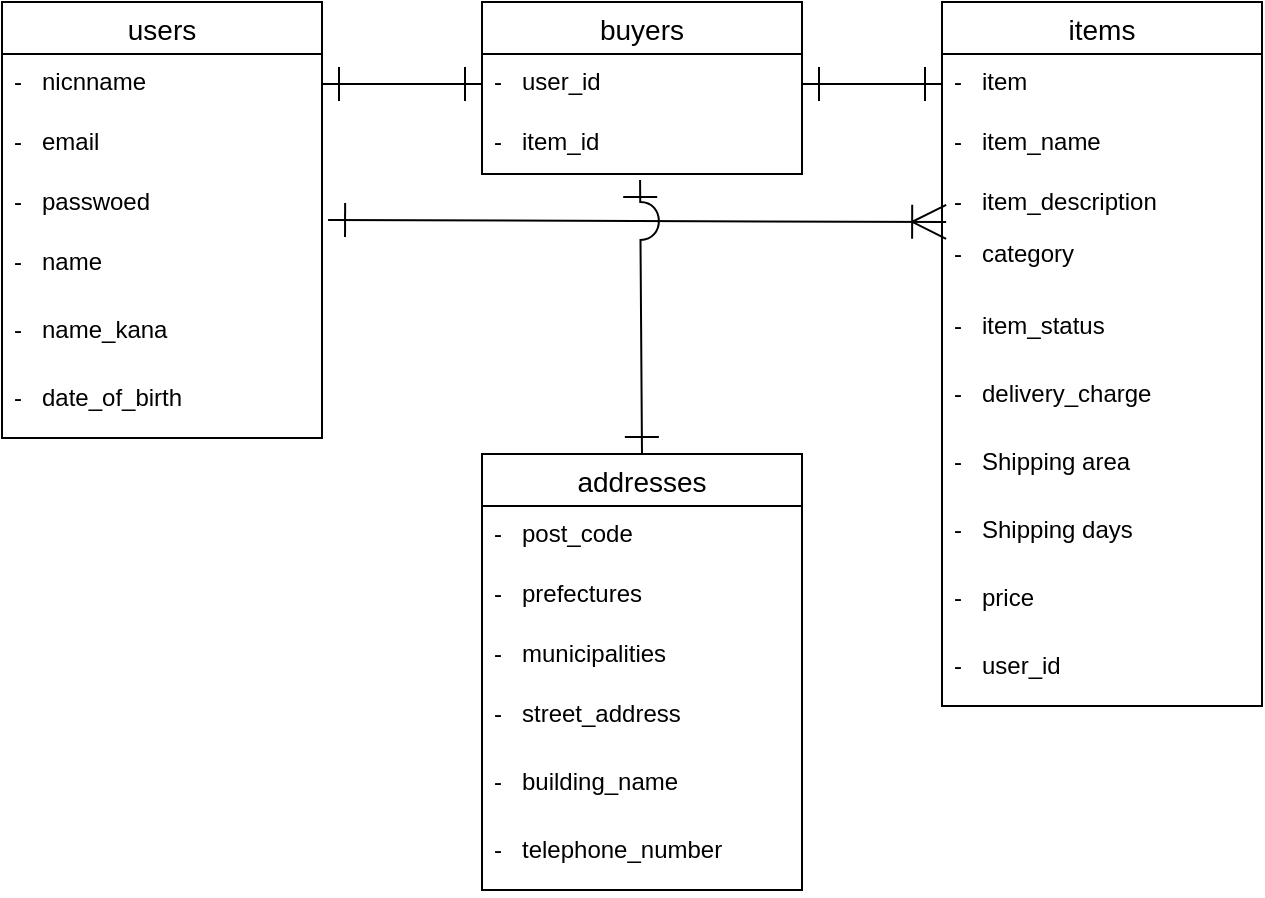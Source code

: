<mxfile>
    <diagram id="3fba-Yrm8Q-AXHOrYJlr" name="ページ1">
        <mxGraphModel dx="846" dy="760" grid="1" gridSize="10" guides="1" tooltips="1" connect="1" arrows="1" fold="1" page="1" pageScale="1" pageWidth="827" pageHeight="1169" math="0" shadow="0">
            <root>
                <mxCell id="0"/>
                <mxCell id="1" parent="0"/>
                <mxCell id="2" value="users" style="swimlane;fontStyle=0;childLayout=stackLayout;horizontal=1;startSize=26;horizontalStack=0;resizeParent=1;resizeParentMax=0;resizeLast=0;collapsible=1;marginBottom=0;align=center;fontSize=14;" parent="1" vertex="1">
                    <mxGeometry x="60" y="250" width="160" height="218" as="geometry">
                        <mxRectangle x="60" y="260" width="70" height="30" as="alternateBounds"/>
                    </mxGeometry>
                </mxCell>
                <mxCell id="3" value="-   nicnname" style="text;strokeColor=none;fillColor=none;spacingLeft=4;spacingRight=4;overflow=hidden;rotatable=0;points=[[0,0.5],[1,0.5]];portConstraint=eastwest;fontSize=12;" parent="2" vertex="1">
                    <mxGeometry y="26" width="160" height="30" as="geometry"/>
                </mxCell>
                <mxCell id="4" value="-   email" style="text;strokeColor=none;fillColor=none;spacingLeft=4;spacingRight=4;overflow=hidden;rotatable=0;points=[[0,0.5],[1,0.5]];portConstraint=eastwest;fontSize=12;" parent="2" vertex="1">
                    <mxGeometry y="56" width="160" height="30" as="geometry"/>
                </mxCell>
                <mxCell id="5" value="-   passwoed&#10;" style="text;strokeColor=none;fillColor=none;spacingLeft=4;spacingRight=4;overflow=hidden;rotatable=0;points=[[0,0.5],[1,0.5]];portConstraint=eastwest;fontSize=12;" parent="2" vertex="1">
                    <mxGeometry y="86" width="160" height="30" as="geometry"/>
                </mxCell>
                <mxCell id="114" value="-   name&#10;" style="text;strokeColor=none;fillColor=none;spacingLeft=4;spacingRight=4;overflow=hidden;rotatable=0;points=[[0,0.5],[1,0.5]];portConstraint=eastwest;fontSize=12;" parent="2" vertex="1">
                    <mxGeometry y="116" width="160" height="34" as="geometry"/>
                </mxCell>
                <mxCell id="116" value="-   name_kana" style="text;strokeColor=none;fillColor=none;spacingLeft=4;spacingRight=4;overflow=hidden;rotatable=0;points=[[0,0.5],[1,0.5]];portConstraint=eastwest;fontSize=12;" parent="2" vertex="1">
                    <mxGeometry y="150" width="160" height="34" as="geometry"/>
                </mxCell>
                <mxCell id="117" value="-   date_of_birth&#10;" style="text;strokeColor=none;fillColor=none;spacingLeft=4;spacingRight=4;overflow=hidden;rotatable=0;points=[[0,0.5],[1,0.5]];portConstraint=eastwest;fontSize=12;" parent="2" vertex="1">
                    <mxGeometry y="184" width="160" height="34" as="geometry"/>
                </mxCell>
                <mxCell id="27" style="html=1;exitX=1.019;exitY=0.767;exitDx=0;exitDy=0;endArrow=ERoneToMany;endFill=0;endSize=15;startArrow=ERone;startFill=0;targetPerimeterSpacing=15;startSize=15;entryX=0.013;entryY=-0.056;entryDx=0;entryDy=0;entryPerimeter=0;exitPerimeter=0;" parent="1" source="5" edge="1" target="136">
                    <mxGeometry relative="1" as="geometry">
                        <mxPoint x="480" y="361" as="targetPoint"/>
                        <Array as="points"/>
                    </mxGeometry>
                </mxCell>
                <mxCell id="132" value="items" style="swimlane;fontStyle=0;childLayout=stackLayout;horizontal=1;startSize=26;horizontalStack=0;resizeParent=1;resizeParentMax=0;resizeLast=0;collapsible=1;marginBottom=0;align=center;fontSize=14;" parent="1" vertex="1">
                    <mxGeometry x="530" y="250" width="160" height="352" as="geometry">
                        <mxRectangle x="60" y="260" width="70" height="30" as="alternateBounds"/>
                    </mxGeometry>
                </mxCell>
                <mxCell id="133" value="-   item" style="text;strokeColor=none;fillColor=none;spacingLeft=4;spacingRight=4;overflow=hidden;rotatable=0;points=[[0,0.5],[1,0.5]];portConstraint=eastwest;fontSize=12;" parent="132" vertex="1">
                    <mxGeometry y="26" width="160" height="30" as="geometry"/>
                </mxCell>
                <mxCell id="134" value="-   item_name" style="text;strokeColor=none;fillColor=none;spacingLeft=4;spacingRight=4;overflow=hidden;rotatable=0;points=[[0,0.5],[1,0.5]];portConstraint=eastwest;fontSize=12;" parent="132" vertex="1">
                    <mxGeometry y="56" width="160" height="30" as="geometry"/>
                </mxCell>
                <mxCell id="135" value="-   item_description&#10;" style="text;strokeColor=none;fillColor=none;spacingLeft=4;spacingRight=4;overflow=hidden;rotatable=0;points=[[0,0.5],[1,0.5]];portConstraint=eastwest;fontSize=12;" parent="132" vertex="1">
                    <mxGeometry y="86" width="160" height="26" as="geometry"/>
                </mxCell>
                <mxCell id="136" value="-   category" style="text;strokeColor=none;fillColor=none;spacingLeft=4;spacingRight=4;overflow=hidden;rotatable=0;points=[[0,0.5],[1,0.5]];portConstraint=eastwest;fontSize=12;" parent="132" vertex="1">
                    <mxGeometry y="112" width="160" height="36" as="geometry"/>
                </mxCell>
                <mxCell id="137" value="-   item_status" style="text;strokeColor=none;fillColor=none;spacingLeft=4;spacingRight=4;overflow=hidden;rotatable=0;points=[[0,0.5],[1,0.5]];portConstraint=eastwest;fontSize=12;" parent="132" vertex="1">
                    <mxGeometry y="148" width="160" height="34" as="geometry"/>
                </mxCell>
                <mxCell id="138" value="-   delivery_charge&#10;" style="text;strokeColor=none;fillColor=none;spacingLeft=4;spacingRight=4;overflow=hidden;rotatable=0;points=[[0,0.5],[1,0.5]];portConstraint=eastwest;fontSize=12;" parent="132" vertex="1">
                    <mxGeometry y="182" width="160" height="34" as="geometry"/>
                </mxCell>
                <mxCell id="139" value="-   Shipping area" style="text;strokeColor=none;fillColor=none;spacingLeft=4;spacingRight=4;overflow=hidden;rotatable=0;points=[[0,0.5],[1,0.5]];portConstraint=eastwest;fontSize=12;" parent="132" vertex="1">
                    <mxGeometry y="216" width="160" height="34" as="geometry"/>
                </mxCell>
                <mxCell id="140" value="-   Shipping days" style="text;strokeColor=none;fillColor=none;spacingLeft=4;spacingRight=4;overflow=hidden;rotatable=0;points=[[0,0.5],[1,0.5]];portConstraint=eastwest;fontSize=12;" parent="132" vertex="1">
                    <mxGeometry y="250" width="160" height="34" as="geometry"/>
                </mxCell>
                <mxCell id="155" value="-   price&#10;" style="text;strokeColor=none;fillColor=none;spacingLeft=4;spacingRight=4;overflow=hidden;rotatable=0;points=[[0,0.5],[1,0.5]];portConstraint=eastwest;fontSize=12;" vertex="1" parent="132">
                    <mxGeometry y="284" width="160" height="34" as="geometry"/>
                </mxCell>
                <mxCell id="156" value="-   user_id&#10;" style="text;strokeColor=none;fillColor=none;spacingLeft=4;spacingRight=4;overflow=hidden;rotatable=0;points=[[0,0.5],[1,0.5]];portConstraint=eastwest;fontSize=12;" vertex="1" parent="132">
                    <mxGeometry y="318" width="160" height="34" as="geometry"/>
                </mxCell>
                <mxCell id="141" value="addresses" style="swimlane;fontStyle=0;childLayout=stackLayout;horizontal=1;startSize=26;horizontalStack=0;resizeParent=1;resizeParentMax=0;resizeLast=0;collapsible=1;marginBottom=0;align=center;fontSize=14;" parent="1" vertex="1">
                    <mxGeometry x="300" y="476" width="160" height="218" as="geometry">
                        <mxRectangle x="60" y="260" width="70" height="30" as="alternateBounds"/>
                    </mxGeometry>
                </mxCell>
                <mxCell id="142" value="-   post_code&#10;&#10;&#10;" style="text;strokeColor=none;fillColor=none;spacingLeft=4;spacingRight=4;overflow=hidden;rotatable=0;points=[[0,0.5],[1,0.5]];portConstraint=eastwest;fontSize=12;" parent="141" vertex="1">
                    <mxGeometry y="26" width="160" height="30" as="geometry"/>
                </mxCell>
                <mxCell id="143" value="-   prefectures" style="text;strokeColor=none;fillColor=none;spacingLeft=4;spacingRight=4;overflow=hidden;rotatable=0;points=[[0,0.5],[1,0.5]];portConstraint=eastwest;fontSize=12;" parent="141" vertex="1">
                    <mxGeometry y="56" width="160" height="30" as="geometry"/>
                </mxCell>
                <mxCell id="144" value="-   municipalities" style="text;strokeColor=none;fillColor=none;spacingLeft=4;spacingRight=4;overflow=hidden;rotatable=0;points=[[0,0.5],[1,0.5]];portConstraint=eastwest;fontSize=12;" parent="141" vertex="1">
                    <mxGeometry y="86" width="160" height="30" as="geometry"/>
                </mxCell>
                <mxCell id="145" value="-   street_address" style="text;strokeColor=none;fillColor=none;spacingLeft=4;spacingRight=4;overflow=hidden;rotatable=0;points=[[0,0.5],[1,0.5]];portConstraint=eastwest;fontSize=12;" parent="141" vertex="1">
                    <mxGeometry y="116" width="160" height="34" as="geometry"/>
                </mxCell>
                <mxCell id="146" value="-   building_name" style="text;strokeColor=none;fillColor=none;spacingLeft=4;spacingRight=4;overflow=hidden;rotatable=0;points=[[0,0.5],[1,0.5]];portConstraint=eastwest;fontSize=12;" parent="141" vertex="1">
                    <mxGeometry y="150" width="160" height="34" as="geometry"/>
                </mxCell>
                <mxCell id="147" value="-   telephone_number" style="text;strokeColor=none;fillColor=none;spacingLeft=4;spacingRight=4;overflow=hidden;rotatable=0;points=[[0,0.5],[1,0.5]];portConstraint=eastwest;fontSize=12;" parent="141" vertex="1">
                    <mxGeometry y="184" width="160" height="34" as="geometry"/>
                </mxCell>
                <mxCell id="148" value="buyers" style="swimlane;fontStyle=0;childLayout=stackLayout;horizontal=1;startSize=26;horizontalStack=0;resizeParent=1;resizeParentMax=0;resizeLast=0;collapsible=1;marginBottom=0;align=center;fontSize=14;" vertex="1" parent="1">
                    <mxGeometry x="300" y="250" width="160" height="86" as="geometry">
                        <mxRectangle x="60" y="260" width="70" height="30" as="alternateBounds"/>
                    </mxGeometry>
                </mxCell>
                <mxCell id="149" value="-   user_id" style="text;strokeColor=none;fillColor=none;spacingLeft=4;spacingRight=4;overflow=hidden;rotatable=0;points=[[0,0.5],[1,0.5]];portConstraint=eastwest;fontSize=12;" vertex="1" parent="148">
                    <mxGeometry y="26" width="160" height="30" as="geometry"/>
                </mxCell>
                <mxCell id="150" value="-   item_id" style="text;strokeColor=none;fillColor=none;spacingLeft=4;spacingRight=4;overflow=hidden;rotatable=0;points=[[0,0.5],[1,0.5]];portConstraint=eastwest;fontSize=12;" vertex="1" parent="148">
                    <mxGeometry y="56" width="160" height="30" as="geometry"/>
                </mxCell>
                <mxCell id="178" style="edgeStyle=none;html=1;exitX=1;exitY=0.5;exitDx=0;exitDy=0;entryX=0;entryY=0.5;entryDx=0;entryDy=0;startArrow=ERone;startFill=0;endArrow=ERone;endFill=0;startSize=15;endSize=15;" edge="1" parent="1" source="149" target="133">
                    <mxGeometry relative="1" as="geometry"/>
                </mxCell>
                <mxCell id="179" style="edgeStyle=none;html=1;exitX=0;exitY=0.5;exitDx=0;exitDy=0;entryX=1;entryY=0.5;entryDx=0;entryDy=0;startArrow=ERone;startFill=0;endArrow=ERone;endFill=0;startSize=15;endSize=15;" edge="1" parent="1" source="149" target="3">
                    <mxGeometry relative="1" as="geometry"/>
                </mxCell>
                <mxCell id="181" style="edgeStyle=none;html=1;exitX=0.494;exitY=1.1;exitDx=0;exitDy=0;startArrow=ERone;startFill=0;endArrow=ERone;endFill=0;startSize=15;endSize=15;exitPerimeter=0;entryX=0.5;entryY=0;entryDx=0;entryDy=0;jumpStyle=arc;jumpSize=19;" edge="1" parent="1" source="150" target="141">
                    <mxGeometry relative="1" as="geometry">
                        <mxPoint x="470" y="301" as="sourcePoint"/>
                        <mxPoint x="370" y="480" as="targetPoint"/>
                    </mxGeometry>
                </mxCell>
            </root>
        </mxGraphModel>
    </diagram>
</mxfile>